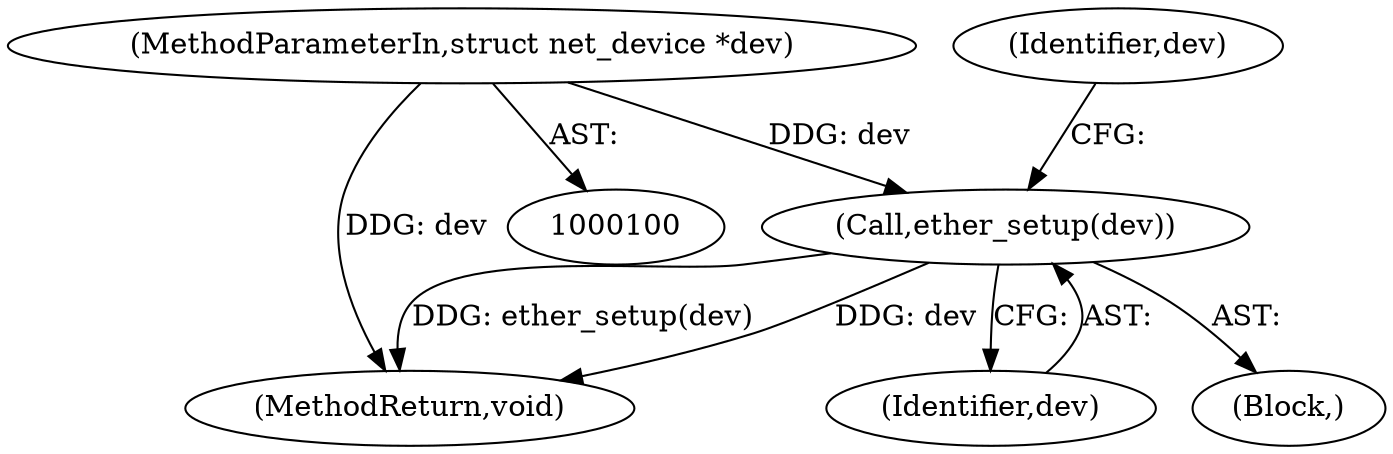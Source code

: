 digraph "0_linux_550fd08c2cebad61c548def135f67aba284c6162_11@pointer" {
"1000114" [label="(Call,ether_setup(dev))"];
"1000101" [label="(MethodParameterIn,struct net_device *dev)"];
"1000101" [label="(MethodParameterIn,struct net_device *dev)"];
"1000102" [label="(Block,)"];
"1000134" [label="(MethodReturn,void)"];
"1000114" [label="(Call,ether_setup(dev))"];
"1000115" [label="(Identifier,dev)"];
"1000118" [label="(Identifier,dev)"];
"1000114" -> "1000102"  [label="AST: "];
"1000114" -> "1000115"  [label="CFG: "];
"1000115" -> "1000114"  [label="AST: "];
"1000118" -> "1000114"  [label="CFG: "];
"1000114" -> "1000134"  [label="DDG: ether_setup(dev)"];
"1000114" -> "1000134"  [label="DDG: dev"];
"1000101" -> "1000114"  [label="DDG: dev"];
"1000101" -> "1000100"  [label="AST: "];
"1000101" -> "1000134"  [label="DDG: dev"];
}
